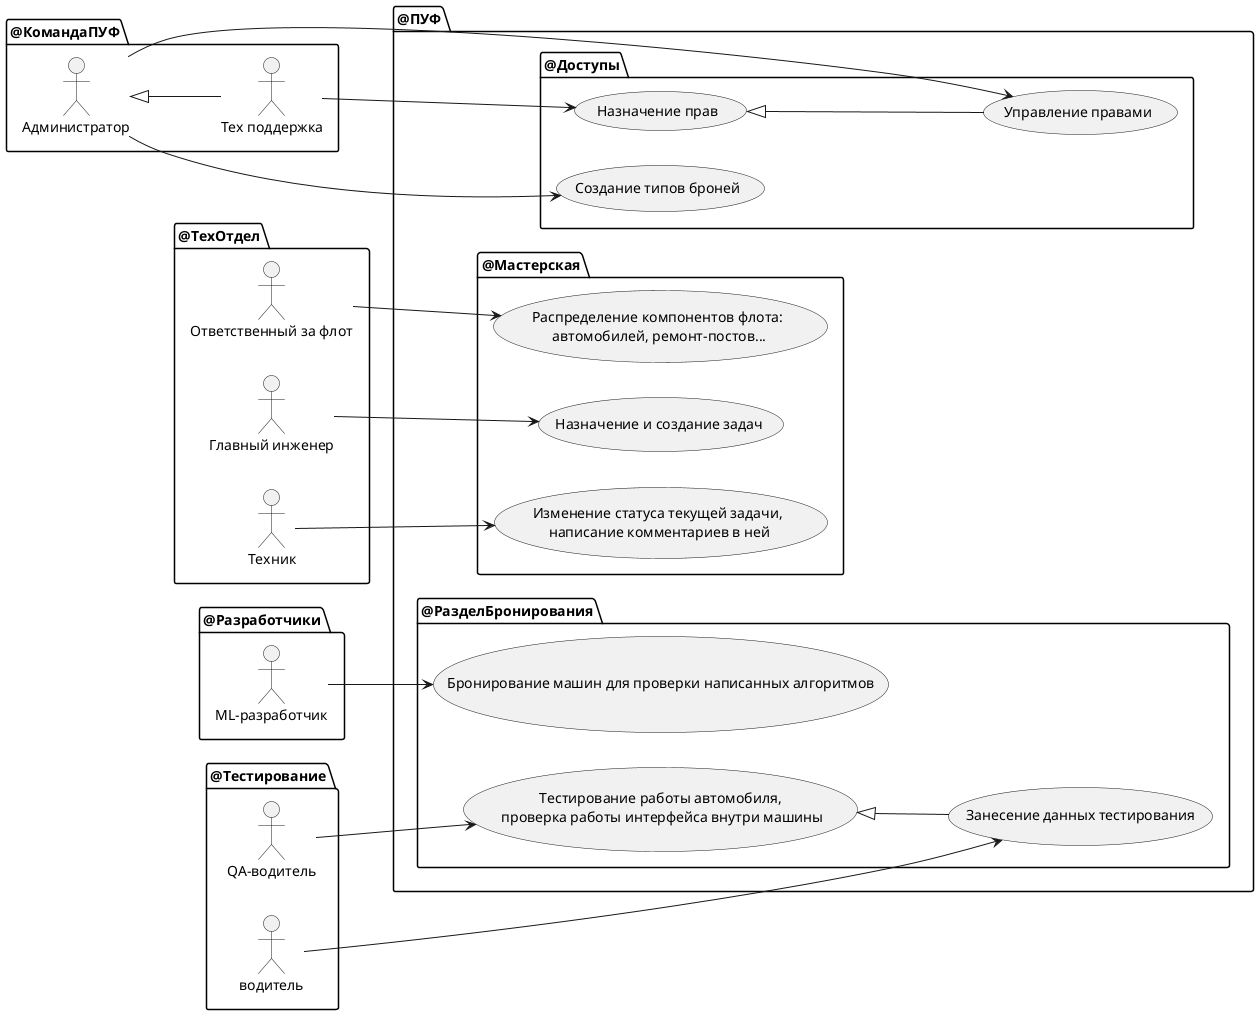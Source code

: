 @startuml
left to right direction

package @КомандаПУФ {

    :Тех поддержка: as Support
    :Администратор: as Admin
    Admin <|-- Support
}

package @Тестирование {
    :QA-водитель:
    :водитель:
}

package @ТехОтдел {
    :Ответственный за флот:
    :Главный инженер:
    :Техник:
}

package @Разработчики {
    :ML-разработчик:
}

package @ПУФ {

    package @Доступы {
        (Управление правами) as (RM)
        (Назначение прав) as (R)
        (R) <|-- (RM)

        Admin --> (RM)
        Admin --> (Создание типов броней)
        Support --> (R)
    }

    package @Мастерская {
        :Ответственный за флот: --> (Распределение компонентов флота:\n автомобилей, ремонт-постов...)
        :Главный инженер: --> (Назначение и создание задач)
        :Техник: --> (Изменение статуса текущей задачи,\n написание комментариев в ней)
    }

    package @РазделБронирования {
        (Тестирование работы автомобиля,\n проверка работы интерфейса внутри машины) as (FullTesting)
        (FullTesting) <|-- (Занесение данных тестирования)

        :ML-разработчик: --> (Бронирование машин для проверки написанных алгоритмов)
        :QA-водитель: --> (FullTesting)
        :водитель: --> (Занесение данных тестирования)
    }

}

@enduml
